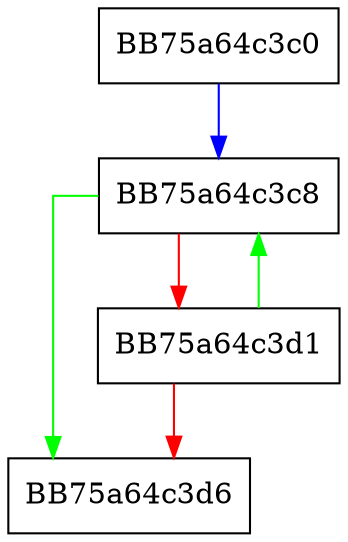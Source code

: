 digraph cellSizePtrNoPayload {
  node [shape="box"];
  graph [splines=ortho];
  BB75a64c3c0 -> BB75a64c3c8 [color="blue"];
  BB75a64c3c8 -> BB75a64c3d6 [color="green"];
  BB75a64c3c8 -> BB75a64c3d1 [color="red"];
  BB75a64c3d1 -> BB75a64c3c8 [color="green"];
  BB75a64c3d1 -> BB75a64c3d6 [color="red"];
}